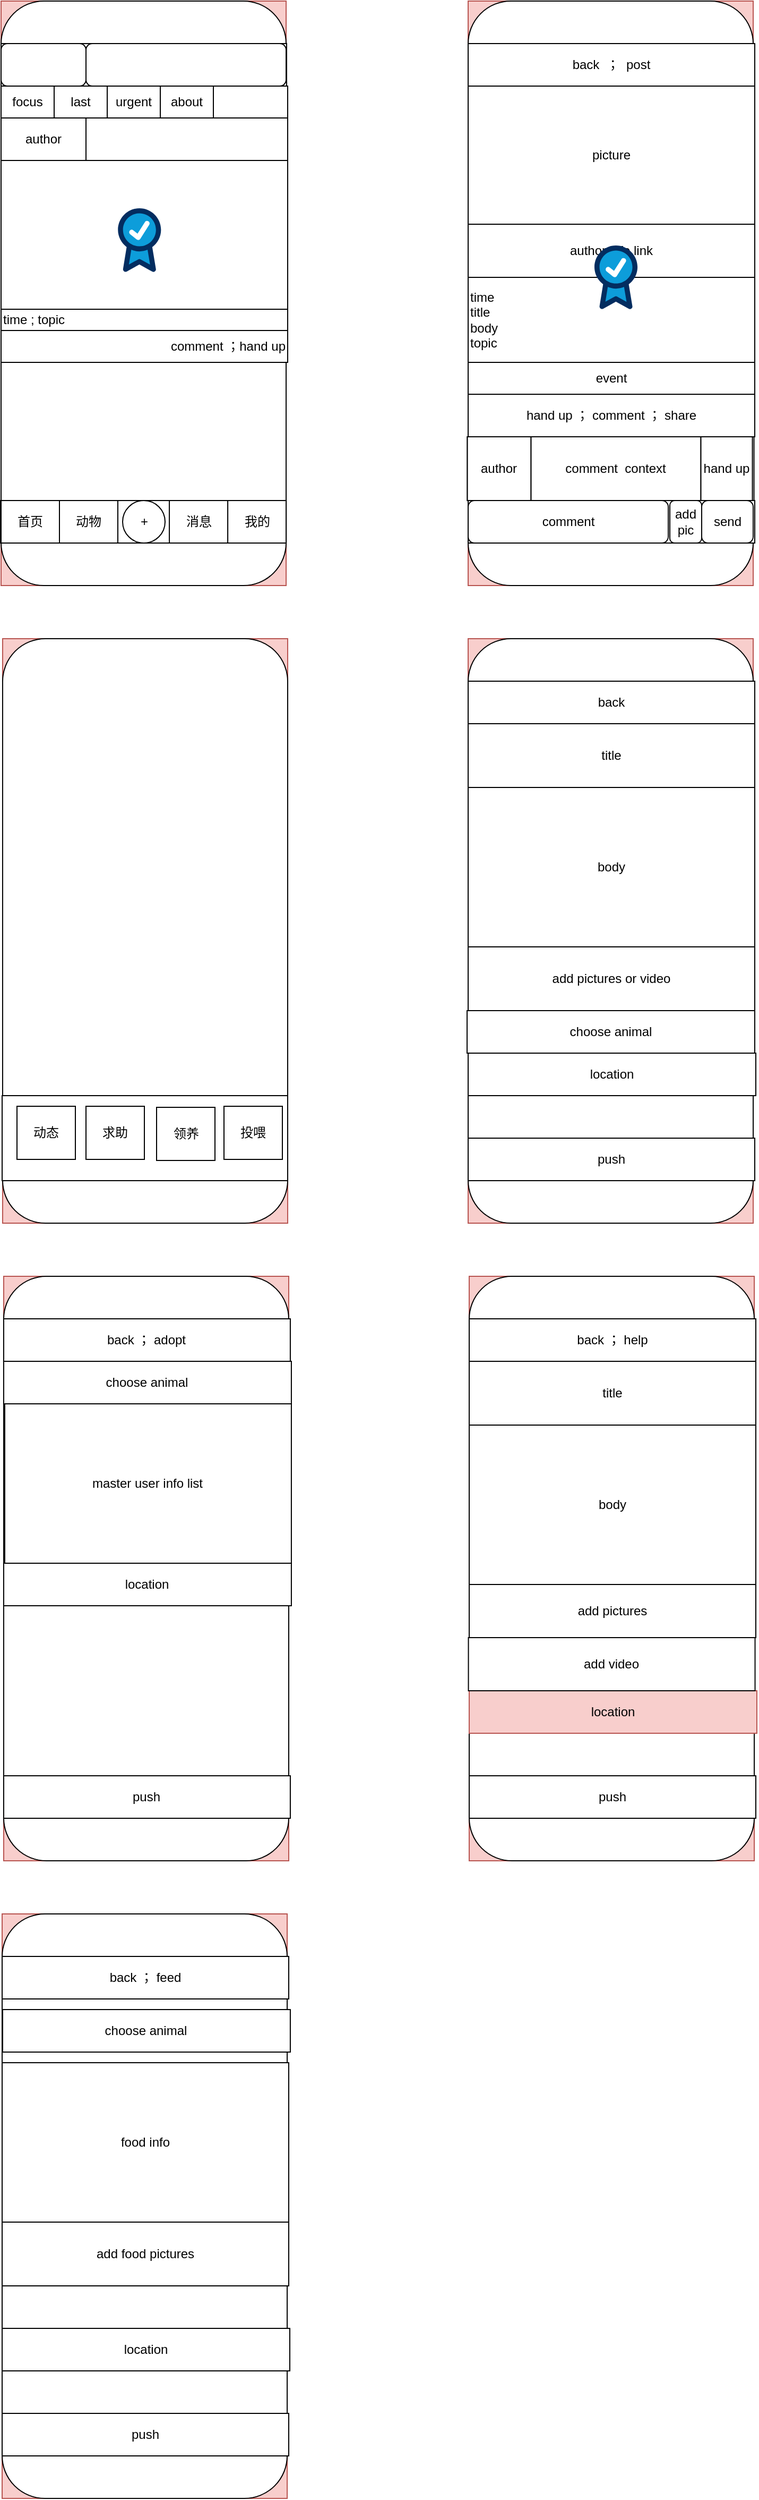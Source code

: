 <mxfile version="24.7.17">
  <diagram name="第 1 页" id="GvPMEwVTIqjMT5HGorNc">
    <mxGraphModel dx="1562" dy="909" grid="1" gridSize="10" guides="1" tooltips="1" connect="1" arrows="1" fold="1" page="1" pageScale="1" pageWidth="827" pageHeight="1169" math="0" shadow="0">
      <root>
        <mxCell id="0" />
        <mxCell id="1" parent="0" />
        <mxCell id="rs5DpxLtrYE02Jr2Nk2x-8" value="" style="rounded=0;whiteSpace=wrap;html=1;fillColor=#f8cecc;strokeColor=#b85450;" parent="1" vertex="1">
          <mxGeometry x="40" y="550" width="268.53" height="40" as="geometry" />
        </mxCell>
        <mxCell id="rs5DpxLtrYE02Jr2Nk2x-5" value="" style="rounded=0;whiteSpace=wrap;html=1;fillColor=#f8cecc;strokeColor=#b85450;" parent="1" vertex="1">
          <mxGeometry x="40" y="40" width="268.53" height="40" as="geometry" />
        </mxCell>
        <mxCell id="rs5DpxLtrYE02Jr2Nk2x-1" value="" style="rounded=1;whiteSpace=wrap;html=1;aspect=fixed;" parent="1" vertex="1">
          <mxGeometry x="40" y="40" width="268.53" height="550" as="geometry" />
        </mxCell>
        <mxCell id="rs5DpxLtrYE02Jr2Nk2x-6" value="" style="rounded=0;whiteSpace=wrap;html=1;" parent="1" vertex="1">
          <mxGeometry x="40" y="80" width="269" height="40" as="geometry" />
        </mxCell>
        <mxCell id="rs5DpxLtrYE02Jr2Nk2x-10" value="" style="rounded=0;whiteSpace=wrap;html=1;" parent="1" vertex="1">
          <mxGeometry x="39.53" y="510" width="269" height="40" as="geometry" />
        </mxCell>
        <mxCell id="rs5DpxLtrYE02Jr2Nk2x-11" value="首页" style="rounded=0;whiteSpace=wrap;html=1;aspect=fixed;" parent="1" vertex="1">
          <mxGeometry x="40" y="510" width="55" height="40" as="geometry" />
        </mxCell>
        <mxCell id="rs5DpxLtrYE02Jr2Nk2x-20" value="动物" style="rounded=0;whiteSpace=wrap;html=1;aspect=fixed;" parent="1" vertex="1">
          <mxGeometry x="95" y="510" width="55" height="40" as="geometry" />
        </mxCell>
        <mxCell id="rs5DpxLtrYE02Jr2Nk2x-21" value="我的" style="rounded=0;whiteSpace=wrap;html=1;aspect=fixed;" parent="1" vertex="1">
          <mxGeometry x="253.53" y="510" width="55" height="40" as="geometry" />
        </mxCell>
        <mxCell id="rs5DpxLtrYE02Jr2Nk2x-22" value="消息" style="rounded=0;whiteSpace=wrap;html=1;aspect=fixed;" parent="1" vertex="1">
          <mxGeometry x="198.53" y="510" width="55" height="40" as="geometry" />
        </mxCell>
        <mxCell id="rs5DpxLtrYE02Jr2Nk2x-23" value="+" style="ellipse;whiteSpace=wrap;html=1;aspect=fixed;" parent="1" vertex="1">
          <mxGeometry x="154.5" y="510" width="40" height="40" as="geometry" />
        </mxCell>
        <mxCell id="rs5DpxLtrYE02Jr2Nk2x-25" value="" style="rounded=1;whiteSpace=wrap;html=1;aspect=fixed;" parent="1" vertex="1">
          <mxGeometry x="40" y="80" width="80" height="40" as="geometry" />
        </mxCell>
        <mxCell id="rs5DpxLtrYE02Jr2Nk2x-26" value="" style="rounded=1;whiteSpace=wrap;html=1;" parent="1" vertex="1">
          <mxGeometry x="120" y="80" width="188.53" height="40" as="geometry" />
        </mxCell>
        <mxCell id="rs5DpxLtrYE02Jr2Nk2x-27" value="" style="rounded=0;whiteSpace=wrap;html=1;" parent="1" vertex="1">
          <mxGeometry x="40" y="120" width="270" height="30" as="geometry" />
        </mxCell>
        <mxCell id="rs5DpxLtrYE02Jr2Nk2x-28" value="" style="rounded=0;whiteSpace=wrap;html=1;fillColor=#dae8fc;strokeColor=#6c8ebf;" parent="1" vertex="1">
          <mxGeometry x="40" y="150" width="270" height="230" as="geometry" />
        </mxCell>
        <mxCell id="rs5DpxLtrYE02Jr2Nk2x-29" value="" style="rounded=0;whiteSpace=wrap;html=1;" parent="1" vertex="1">
          <mxGeometry x="40" y="150" width="270" height="40" as="geometry" />
        </mxCell>
        <mxCell id="rs5DpxLtrYE02Jr2Nk2x-30" value="body" style="rounded=0;whiteSpace=wrap;html=1;" parent="1" vertex="1">
          <mxGeometry x="40" y="190" width="270" height="140" as="geometry" />
        </mxCell>
        <mxCell id="rs5DpxLtrYE02Jr2Nk2x-31" value="time ; topic" style="rounded=0;whiteSpace=wrap;html=1;align=left;" parent="1" vertex="1">
          <mxGeometry x="40" y="330" width="270" height="20" as="geometry" />
        </mxCell>
        <mxCell id="rs5DpxLtrYE02Jr2Nk2x-32" value="comment ；hand up" style="rounded=0;whiteSpace=wrap;html=1;align=right;" parent="1" vertex="1">
          <mxGeometry x="40" y="350" width="270" height="30" as="geometry" />
        </mxCell>
        <mxCell id="rs5DpxLtrYE02Jr2Nk2x-35" value="author" style="rounded=0;whiteSpace=wrap;html=1;" parent="1" vertex="1">
          <mxGeometry x="40" y="150" width="80" height="40" as="geometry" />
        </mxCell>
        <mxCell id="rs5DpxLtrYE02Jr2Nk2x-36" value="" style="rounded=0;whiteSpace=wrap;html=1;fillColor=#f8cecc;strokeColor=#b85450;" parent="1" vertex="1">
          <mxGeometry x="480" y="550" width="268.53" height="40" as="geometry" />
        </mxCell>
        <mxCell id="rs5DpxLtrYE02Jr2Nk2x-37" value="" style="rounded=0;whiteSpace=wrap;html=1;fillColor=#f8cecc;strokeColor=#b85450;" parent="1" vertex="1">
          <mxGeometry x="480" y="40" width="268.53" height="40" as="geometry" />
        </mxCell>
        <mxCell id="rs5DpxLtrYE02Jr2Nk2x-38" value="" style="rounded=1;whiteSpace=wrap;html=1;aspect=fixed;" parent="1" vertex="1">
          <mxGeometry x="480" y="40" width="268.53" height="550" as="geometry" />
        </mxCell>
        <mxCell id="rs5DpxLtrYE02Jr2Nk2x-39" value="back&amp;nbsp; ；&amp;nbsp; post" style="rounded=0;whiteSpace=wrap;html=1;" parent="1" vertex="1">
          <mxGeometry x="480" y="80" width="270" height="40" as="geometry" />
        </mxCell>
        <mxCell id="rs5DpxLtrYE02Jr2Nk2x-40" value="picture" style="rounded=0;whiteSpace=wrap;html=1;" parent="1" vertex="1">
          <mxGeometry x="480" y="120" width="270" height="130" as="geometry" />
        </mxCell>
        <mxCell id="rs5DpxLtrYE02Jr2Nk2x-41" value="author info link" style="rounded=0;whiteSpace=wrap;html=1;" parent="1" vertex="1">
          <mxGeometry x="480" y="250" width="270" height="50" as="geometry" />
        </mxCell>
        <mxCell id="rs5DpxLtrYE02Jr2Nk2x-42" value="time&lt;br&gt;title&lt;br&gt;body&lt;br&gt;topic" style="rounded=0;whiteSpace=wrap;html=1;align=left;" parent="1" vertex="1">
          <mxGeometry x="480" y="300" width="270" height="80" as="geometry" />
        </mxCell>
        <mxCell id="rs5DpxLtrYE02Jr2Nk2x-43" value="hand up ； comment ； share" style="rounded=0;whiteSpace=wrap;html=1;" parent="1" vertex="1">
          <mxGeometry x="480" y="410" width="270" height="40" as="geometry" />
        </mxCell>
        <mxCell id="rs5DpxLtrYE02Jr2Nk2x-44" value="" style="rounded=0;whiteSpace=wrap;html=1;" parent="1" vertex="1">
          <mxGeometry x="480" y="510" width="270" height="40" as="geometry" />
        </mxCell>
        <mxCell id="rs5DpxLtrYE02Jr2Nk2x-45" value="comment" style="rounded=1;whiteSpace=wrap;html=1;" parent="1" vertex="1">
          <mxGeometry x="480" y="510" width="188.53" height="40" as="geometry" />
        </mxCell>
        <mxCell id="rs5DpxLtrYE02Jr2Nk2x-46" value="send" style="rounded=1;whiteSpace=wrap;html=1;" parent="1" vertex="1">
          <mxGeometry x="700" y="510" width="48.53" height="40" as="geometry" />
        </mxCell>
        <mxCell id="rs5DpxLtrYE02Jr2Nk2x-47" value="add&lt;br&gt;pic" style="rounded=1;whiteSpace=wrap;html=1;" parent="1" vertex="1">
          <mxGeometry x="670" y="510" width="30" height="40" as="geometry" />
        </mxCell>
        <mxCell id="rs5DpxLtrYE02Jr2Nk2x-48" value="" style="rounded=0;whiteSpace=wrap;html=1;" parent="1" vertex="1">
          <mxGeometry x="479.26" y="450" width="270" height="60" as="geometry" />
        </mxCell>
        <mxCell id="rs5DpxLtrYE02Jr2Nk2x-49" value="author" style="rounded=0;whiteSpace=wrap;html=1;" parent="1" vertex="1">
          <mxGeometry x="479.26" y="450" width="60" height="60" as="geometry" />
        </mxCell>
        <mxCell id="rs5DpxLtrYE02Jr2Nk2x-50" value="comment&amp;nbsp; context" style="rounded=0;whiteSpace=wrap;html=1;" parent="1" vertex="1">
          <mxGeometry x="539.26" y="450" width="160" height="60" as="geometry" />
        </mxCell>
        <mxCell id="rs5DpxLtrYE02Jr2Nk2x-51" value="hand up" style="rounded=0;whiteSpace=wrap;html=1;" parent="1" vertex="1">
          <mxGeometry x="699.26" y="450" width="48.53" height="60" as="geometry" />
        </mxCell>
        <mxCell id="rs5DpxLtrYE02Jr2Nk2x-52" value="focus" style="rounded=0;whiteSpace=wrap;html=1;" parent="1" vertex="1">
          <mxGeometry x="40" y="120" width="50" height="30" as="geometry" />
        </mxCell>
        <mxCell id="rs5DpxLtrYE02Jr2Nk2x-53" value="last" style="rounded=0;whiteSpace=wrap;html=1;" parent="1" vertex="1">
          <mxGeometry x="90" y="120" width="50" height="30" as="geometry" />
        </mxCell>
        <mxCell id="rs5DpxLtrYE02Jr2Nk2x-54" value="urgent" style="rounded=0;whiteSpace=wrap;html=1;" parent="1" vertex="1">
          <mxGeometry x="140" y="120" width="50" height="30" as="geometry" />
        </mxCell>
        <mxCell id="rs5DpxLtrYE02Jr2Nk2x-55" value="about" style="rounded=0;whiteSpace=wrap;html=1;" parent="1" vertex="1">
          <mxGeometry x="190" y="120" width="50" height="30" as="geometry" />
        </mxCell>
        <mxCell id="rs5DpxLtrYE02Jr2Nk2x-56" value="event" style="rounded=0;whiteSpace=wrap;html=1;" parent="1" vertex="1">
          <mxGeometry x="480" y="380" width="270" height="30" as="geometry" />
        </mxCell>
        <mxCell id="rs5DpxLtrYE02Jr2Nk2x-57" value="" style="rounded=0;whiteSpace=wrap;html=1;fillColor=#f8cecc;strokeColor=#b85450;" parent="1" vertex="1">
          <mxGeometry x="41.47" y="1150" width="268.53" height="40" as="geometry" />
        </mxCell>
        <mxCell id="rs5DpxLtrYE02Jr2Nk2x-58" value="" style="rounded=0;whiteSpace=wrap;html=1;fillColor=#f8cecc;strokeColor=#b85450;" parent="1" vertex="1">
          <mxGeometry x="41.47" y="640" width="268.53" height="40" as="geometry" />
        </mxCell>
        <mxCell id="rs5DpxLtrYE02Jr2Nk2x-59" value="" style="rounded=1;whiteSpace=wrap;html=1;aspect=fixed;" parent="1" vertex="1">
          <mxGeometry x="41.47" y="640" width="268.53" height="550" as="geometry" />
        </mxCell>
        <mxCell id="rs5DpxLtrYE02Jr2Nk2x-60" value="" style="rounded=0;whiteSpace=wrap;html=1;" parent="1" vertex="1">
          <mxGeometry x="41" y="1070" width="269" height="80" as="geometry" />
        </mxCell>
        <mxCell id="rs5DpxLtrYE02Jr2Nk2x-66" value="动态" style="rounded=0;whiteSpace=wrap;html=1;" parent="1" vertex="1">
          <mxGeometry x="55" y="1080" width="55" height="50" as="geometry" />
        </mxCell>
        <mxCell id="rs5DpxLtrYE02Jr2Nk2x-67" value="求助" style="rounded=0;whiteSpace=wrap;html=1;" parent="1" vertex="1">
          <mxGeometry x="120" y="1080" width="55" height="50" as="geometry" />
        </mxCell>
        <mxCell id="rs5DpxLtrYE02Jr2Nk2x-68" value="领养" style="rounded=0;whiteSpace=wrap;html=1;" parent="1" vertex="1">
          <mxGeometry x="186.5" y="1081" width="55" height="50" as="geometry" />
        </mxCell>
        <mxCell id="rs5DpxLtrYE02Jr2Nk2x-69" value="投喂" style="rounded=0;whiteSpace=wrap;html=1;" parent="1" vertex="1">
          <mxGeometry x="250" y="1080" width="55" height="50" as="geometry" />
        </mxCell>
        <mxCell id="rs5DpxLtrYE02Jr2Nk2x-94" value="" style="rounded=0;whiteSpace=wrap;html=1;fillColor=#f8cecc;strokeColor=#b85450;" parent="1" vertex="1">
          <mxGeometry x="480" y="1150" width="268.53" height="40" as="geometry" />
        </mxCell>
        <mxCell id="rs5DpxLtrYE02Jr2Nk2x-95" value="" style="rounded=0;whiteSpace=wrap;html=1;fillColor=#f8cecc;strokeColor=#b85450;" parent="1" vertex="1">
          <mxGeometry x="480" y="640" width="268.53" height="40" as="geometry" />
        </mxCell>
        <mxCell id="rs5DpxLtrYE02Jr2Nk2x-96" value="" style="rounded=1;whiteSpace=wrap;html=1;aspect=fixed;" parent="1" vertex="1">
          <mxGeometry x="480" y="640" width="268.53" height="550" as="geometry" />
        </mxCell>
        <mxCell id="rs5DpxLtrYE02Jr2Nk2x-97" value="back" style="rounded=0;whiteSpace=wrap;html=1;" parent="1" vertex="1">
          <mxGeometry x="480" y="680" width="270" height="40" as="geometry" />
        </mxCell>
        <mxCell id="rs5DpxLtrYE02Jr2Nk2x-102" value="push" style="rounded=0;whiteSpace=wrap;html=1;" parent="1" vertex="1">
          <mxGeometry x="480" y="1110" width="270" height="40" as="geometry" />
        </mxCell>
        <mxCell id="rs5DpxLtrYE02Jr2Nk2x-111" value="title" style="rounded=0;whiteSpace=wrap;html=1;" parent="1" vertex="1">
          <mxGeometry x="480" y="720" width="270" height="60" as="geometry" />
        </mxCell>
        <mxCell id="rs5DpxLtrYE02Jr2Nk2x-112" value="body" style="rounded=0;whiteSpace=wrap;html=1;" parent="1" vertex="1">
          <mxGeometry x="480" y="780" width="270" height="150" as="geometry" />
        </mxCell>
        <mxCell id="rs5DpxLtrYE02Jr2Nk2x-113" value="add pictures or video" style="rounded=0;whiteSpace=wrap;html=1;" parent="1" vertex="1">
          <mxGeometry x="480" y="930" width="270" height="60" as="geometry" />
        </mxCell>
        <mxCell id="rs5DpxLtrYE02Jr2Nk2x-114" value="choose animal" style="rounded=0;whiteSpace=wrap;html=1;" parent="1" vertex="1">
          <mxGeometry x="479" y="990" width="271" height="40" as="geometry" />
        </mxCell>
        <mxCell id="rs5DpxLtrYE02Jr2Nk2x-115" value="location" style="rounded=0;whiteSpace=wrap;html=1;" parent="1" vertex="1">
          <mxGeometry x="480" y="1030" width="271" height="40" as="geometry" />
        </mxCell>
        <mxCell id="rs5DpxLtrYE02Jr2Nk2x-133" value="" style="rounded=0;whiteSpace=wrap;html=1;fillColor=#f8cecc;strokeColor=#b85450;" parent="1" vertex="1">
          <mxGeometry x="481" y="1750" width="268.53" height="40" as="geometry" />
        </mxCell>
        <mxCell id="rs5DpxLtrYE02Jr2Nk2x-134" value="" style="rounded=0;whiteSpace=wrap;html=1;fillColor=#f8cecc;strokeColor=#b85450;" parent="1" vertex="1">
          <mxGeometry x="481" y="1240" width="268.53" height="40" as="geometry" />
        </mxCell>
        <mxCell id="rs5DpxLtrYE02Jr2Nk2x-135" value="" style="rounded=1;whiteSpace=wrap;html=1;aspect=fixed;" parent="1" vertex="1">
          <mxGeometry x="481" y="1240" width="268.53" height="550" as="geometry" />
        </mxCell>
        <mxCell id="rs5DpxLtrYE02Jr2Nk2x-136" value="back ； help" style="rounded=0;whiteSpace=wrap;html=1;" parent="1" vertex="1">
          <mxGeometry x="481" y="1280" width="270" height="40" as="geometry" />
        </mxCell>
        <mxCell id="rs5DpxLtrYE02Jr2Nk2x-137" value="push" style="rounded=0;whiteSpace=wrap;html=1;" parent="1" vertex="1">
          <mxGeometry x="481" y="1710" width="270" height="40" as="geometry" />
        </mxCell>
        <mxCell id="rs5DpxLtrYE02Jr2Nk2x-138" value="title" style="rounded=0;whiteSpace=wrap;html=1;" parent="1" vertex="1">
          <mxGeometry x="481" y="1320" width="270" height="60" as="geometry" />
        </mxCell>
        <mxCell id="rs5DpxLtrYE02Jr2Nk2x-139" value="body" style="rounded=0;whiteSpace=wrap;html=1;" parent="1" vertex="1">
          <mxGeometry x="481" y="1380" width="270" height="150" as="geometry" />
        </mxCell>
        <mxCell id="rs5DpxLtrYE02Jr2Nk2x-140" value="add pictures" style="rounded=0;whiteSpace=wrap;html=1;" parent="1" vertex="1">
          <mxGeometry x="481" y="1530" width="270" height="50" as="geometry" />
        </mxCell>
        <mxCell id="rs5DpxLtrYE02Jr2Nk2x-142" value="location" style="rounded=0;whiteSpace=wrap;html=1;fillColor=#f8cecc;strokeColor=#b85450;" parent="1" vertex="1">
          <mxGeometry x="481" y="1630" width="271" height="40" as="geometry" />
        </mxCell>
        <mxCell id="rs5DpxLtrYE02Jr2Nk2x-143" value="" style="rounded=0;whiteSpace=wrap;html=1;fillColor=#f8cecc;strokeColor=#b85450;" parent="1" vertex="1">
          <mxGeometry x="42.47" y="1750" width="268.53" height="40" as="geometry" />
        </mxCell>
        <mxCell id="rs5DpxLtrYE02Jr2Nk2x-144" value="" style="rounded=0;whiteSpace=wrap;html=1;fillColor=#f8cecc;strokeColor=#b85450;" parent="1" vertex="1">
          <mxGeometry x="42.47" y="1240" width="268.53" height="40" as="geometry" />
        </mxCell>
        <mxCell id="rs5DpxLtrYE02Jr2Nk2x-145" value="" style="rounded=1;whiteSpace=wrap;html=1;aspect=fixed;" parent="1" vertex="1">
          <mxGeometry x="42.47" y="1240" width="268.53" height="550" as="geometry" />
        </mxCell>
        <mxCell id="rs5DpxLtrYE02Jr2Nk2x-146" value="back ；&amp;nbsp;adopt" style="rounded=0;whiteSpace=wrap;html=1;" parent="1" vertex="1">
          <mxGeometry x="42.47" y="1280" width="270" height="40" as="geometry" />
        </mxCell>
        <mxCell id="rs5DpxLtrYE02Jr2Nk2x-147" value="push" style="rounded=0;whiteSpace=wrap;html=1;" parent="1" vertex="1">
          <mxGeometry x="42.47" y="1710" width="270" height="40" as="geometry" />
        </mxCell>
        <mxCell id="rs5DpxLtrYE02Jr2Nk2x-149" value="master user info list" style="rounded=0;whiteSpace=wrap;html=1;" parent="1" vertex="1">
          <mxGeometry x="43.47" y="1360" width="270" height="150" as="geometry" />
        </mxCell>
        <mxCell id="rs5DpxLtrYE02Jr2Nk2x-151" value="choose animal" style="rounded=0;whiteSpace=wrap;html=1;" parent="1" vertex="1">
          <mxGeometry x="42.47" y="1320" width="271" height="40" as="geometry" />
        </mxCell>
        <mxCell id="rs5DpxLtrYE02Jr2Nk2x-152" value="location" style="rounded=0;whiteSpace=wrap;html=1;" parent="1" vertex="1">
          <mxGeometry x="42.47" y="1510" width="271" height="40" as="geometry" />
        </mxCell>
        <mxCell id="rs5DpxLtrYE02Jr2Nk2x-153" value="" style="rounded=0;whiteSpace=wrap;html=1;fillColor=#f8cecc;strokeColor=#b85450;" parent="1" vertex="1">
          <mxGeometry x="41.0" y="2350" width="268.53" height="40" as="geometry" />
        </mxCell>
        <mxCell id="rs5DpxLtrYE02Jr2Nk2x-154" value="" style="rounded=0;whiteSpace=wrap;html=1;fillColor=#f8cecc;strokeColor=#b85450;" parent="1" vertex="1">
          <mxGeometry x="41.0" y="1840" width="268.53" height="40" as="geometry" />
        </mxCell>
        <mxCell id="rs5DpxLtrYE02Jr2Nk2x-155" value="" style="rounded=1;whiteSpace=wrap;html=1;aspect=fixed;" parent="1" vertex="1">
          <mxGeometry x="41.0" y="1840" width="268.53" height="550" as="geometry" />
        </mxCell>
        <mxCell id="rs5DpxLtrYE02Jr2Nk2x-156" value="back ； feed" style="rounded=0;whiteSpace=wrap;html=1;" parent="1" vertex="1">
          <mxGeometry x="41.0" y="1880" width="270" height="40" as="geometry" />
        </mxCell>
        <mxCell id="rs5DpxLtrYE02Jr2Nk2x-157" value="push" style="rounded=0;whiteSpace=wrap;html=1;" parent="1" vertex="1">
          <mxGeometry x="41.0" y="2310" width="270" height="40" as="geometry" />
        </mxCell>
        <mxCell id="rs5DpxLtrYE02Jr2Nk2x-159" value="food info" style="rounded=0;whiteSpace=wrap;html=1;" parent="1" vertex="1">
          <mxGeometry x="41.0" y="1980" width="270" height="150" as="geometry" />
        </mxCell>
        <mxCell id="rs5DpxLtrYE02Jr2Nk2x-160" value="add food pictures" style="rounded=0;whiteSpace=wrap;html=1;" parent="1" vertex="1">
          <mxGeometry x="41.0" y="2130" width="270" height="60" as="geometry" />
        </mxCell>
        <mxCell id="rs5DpxLtrYE02Jr2Nk2x-161" value="choose animal" style="rounded=0;whiteSpace=wrap;html=1;" parent="1" vertex="1">
          <mxGeometry x="41.47" y="1930" width="271" height="40" as="geometry" />
        </mxCell>
        <mxCell id="rs5DpxLtrYE02Jr2Nk2x-162" value="location" style="rounded=0;whiteSpace=wrap;html=1;" parent="1" vertex="1">
          <mxGeometry x="41.0" y="2230" width="271" height="40" as="geometry" />
        </mxCell>
        <mxCell id="rs5DpxLtrYE02Jr2Nk2x-163" value="add video" style="rounded=0;whiteSpace=wrap;html=1;" parent="1" vertex="1">
          <mxGeometry x="480.27" y="1580" width="270" height="50" as="geometry" />
        </mxCell>
        <mxCell id="KygTIjVJ2QzSAR1tWHbx-1" value="" style="verticalLabelPosition=bottom;aspect=fixed;html=1;shape=mxgraph.salesforce.success;" vertex="1" parent="1">
          <mxGeometry x="150" y="235" width="40.8" height="60" as="geometry" />
        </mxCell>
        <mxCell id="KygTIjVJ2QzSAR1tWHbx-2" value="" style="verticalLabelPosition=bottom;aspect=fixed;html=1;shape=mxgraph.salesforce.success;" vertex="1" parent="1">
          <mxGeometry x="598.86" y="270" width="40.8" height="60" as="geometry" />
        </mxCell>
      </root>
    </mxGraphModel>
  </diagram>
</mxfile>
